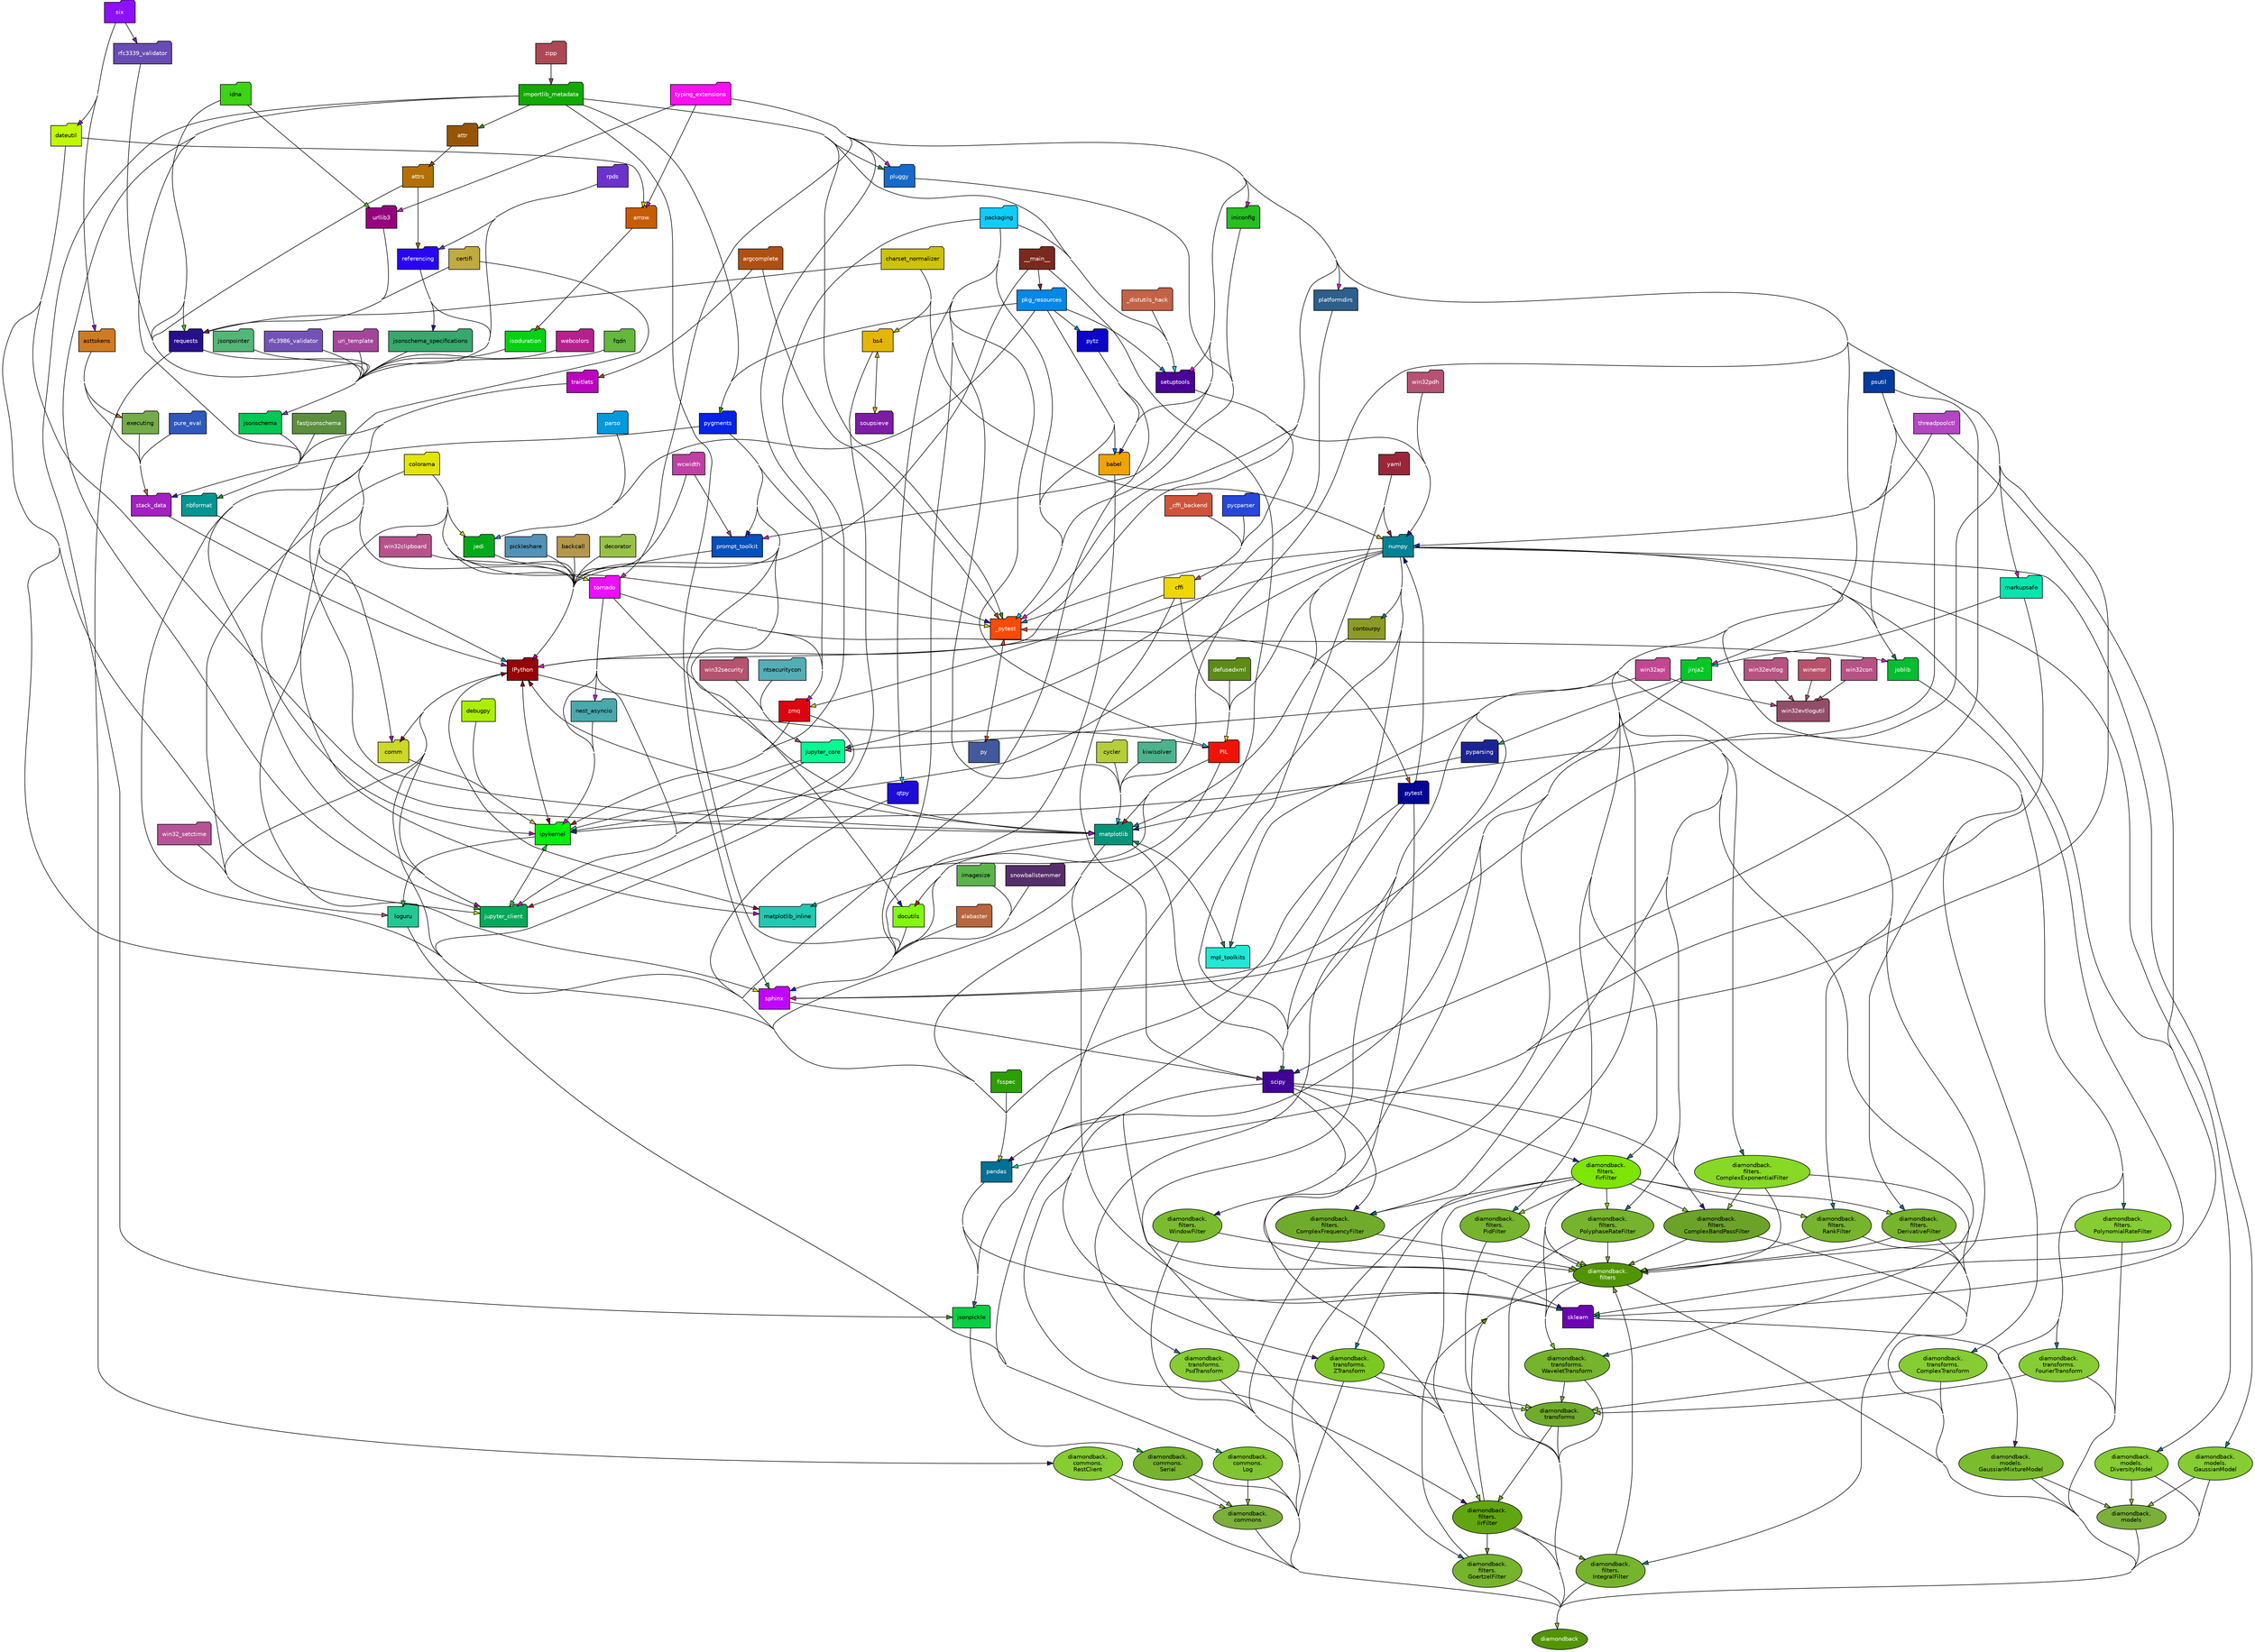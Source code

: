 
digraph G {
    concentrate = true;

    rankdir = TB;
    node [style=filled,fillcolor="#ffffff",fontcolor="#000000",fontname=Helvetica,fontsize=10];

    diamondback [fillcolor="#529503",fontcolor="#ffffff"];
    diamondback_commons [fillcolor="#7ab03a",label="diamondback\.\ncommons"];
    diamondback_commons_Log [fillcolor="#81c431",label="diamondback\.\ncommons\.\nLog"];
    diamondback_commons_RestClient [fillcolor="#86cc33",label="diamondback\.\ncommons\.\nRestClient"];
    diamondback_commons_Serial [fillcolor="#76b42d",label="diamondback\.\ncommons\.\nSerial"];
    diamondback_filters [fillcolor="#529503",fontcolor="#ffffff",label="diamondback\.\nfilters"];
    diamondback_filters_ComplexBandPassFilter [fillcolor="#6ba328",label="diamondback\.\nfilters\.\nComplexBandPassFilter"];
    diamondback_filters_ComplexExponentialFilter [fillcolor="#87d926",label="diamondback\.\nfilters\.\nComplexExponentialFilter"];
    diamondback_filters_ComplexFrequencyFilter [fillcolor="#70ac2b",label="diamondback\.\nfilters\.\nComplexFrequencyFilter"];
    diamondback_filters_DerivativeFilter [fillcolor="#76b42d",label="diamondback\.\nfilters\.\nDerivativeFilter"];
    diamondback_filters_FirFilter [fillcolor="#7fe505",label="diamondback\.\nfilters\.\nFirFilter"];
    diamondback_filters_GoertzelFilter [fillcolor="#76b42d",label="diamondback\.\nfilters\.\nGoertzelFilter"];
    diamondback_filters_IirFilter [fillcolor="#62a512",label="diamondback\.\nfilters\.\nIirFilter"];
    diamondback_filters_IntegralFilter [fillcolor="#76b42d",label="diamondback\.\nfilters\.\nIntegralFilter"];
    diamondback_filters_PidFilter [fillcolor="#76b42d",label="diamondback\.\nfilters\.\nPidFilter"];
    diamondback_filters_PolynomialRateFilter [fillcolor="#86cc33",label="diamondback\.\nfilters\.\nPolynomialRateFilter"];
    diamondback_filters_PolyphaseRateFilter [fillcolor="#76b42d",label="diamondback\.\nfilters\.\nPolyphaseRateFilter"];
    diamondback_filters_RankFilter [fillcolor="#76b42d",label="diamondback\.\nfilters\.\nRankFilter"];
    diamondback_filters_WindowFilter [fillcolor="#7bbc2f",label="diamondback\.\nfilters\.\nWindowFilter"];
    diamondback_models [fillcolor="#7ab03a",label="diamondback\.\nmodels"];
    diamondback_models_DiversityModel [fillcolor="#86cc33",label="diamondback\.\nmodels\.\nDiversityModel"];
    diamondback_models_GaussianMixtureModel [fillcolor="#7bbc2f",label="diamondback\.\nmodels\.\nGaussianMixtureModel"];
    diamondback_models_GaussianModel [fillcolor="#86cc33",label="diamondback\.\nmodels\.\nGaussianModel"];
    diamondback_transforms [fillcolor="#70ac2b",label="diamondback\.\ntransforms"];
    diamondback_transforms_ComplexTransform [fillcolor="#86cc33",label="diamondback\.\ntransforms\.\nComplexTransform"];
    diamondback_transforms_FourierTransform [fillcolor="#86cc33",label="diamondback\.\ntransforms\.\nFourierTransform"];
    diamondback_transforms_PsdTransform [fillcolor="#86cc33",label="diamondback\.\ntransforms\.\nPsdTransform"];
    diamondback_transforms_WaveletTransform [fillcolor="#76b42d",label="diamondback\.\ntransforms\.\nWaveletTransform"];
    diamondback_transforms_ZTransform [fillcolor="#7cc823",label="diamondback\.\ntransforms\.\nZTransform"];
    IPython [fillcolor="#950303",fontcolor="#ffffff",shape="folder"];
    PIL [fillcolor="#ef1306",fontcolor="#ffffff",shape="folder"];
    __main__ [fillcolor="#7a291e",fontcolor="#ffffff",shape="folder"];
    _cffi_backend [fillcolor="#ce543b",fontcolor="#ffffff",shape="folder"];
    _distutils_hack [fillcolor="#c26347",fontcolor="#ffffff",shape="folder"];
    _pytest [fillcolor="#f94a06",fontcolor="#ffffff",shape="folder"];
    alabaster [fillcolor="#b8663d",fontcolor="#ffffff",shape="folder"];
    argcomplete [fillcolor="#af5013",fontcolor="#ffffff",shape="folder"];
    arrow [fillcolor="#c75c05",fontcolor="#ffffff",shape="folder"];
    asttokens [fillcolor="#d07b24",shape="folder"];
    attr [fillcolor="#955503",fontcolor="#ffffff",shape="folder"];
    attrs [fillcolor="#b37004",fontcolor="#ffffff",shape="folder"];
    babel [fillcolor="#efa306",shape="folder"];
    backcall [fillcolor="#b3974c",shape="folder"];
    bs4 [fillcolor="#e5b505",shape="folder"];
    certifi [fillcolor="#c0ab40",shape="folder"];
    cffi [fillcolor="#efd706",shape="folder"];
    charset_normalizer [fillcolor="#ccc30a",shape="folder"];
    colorama [fillcolor="#e3e505",shape="folder"];
    comm [fillcolor="#cdd926",shape="folder"];
    contourpy [fillcolor="#8d9b26",shape="folder"];
    cycler [fillcolor="#b4ce3b",shape="folder"];
    dateutil [fillcolor="#c0f906",shape="folder"];
    debugpy [fillcolor="#abef06",shape="folder"];
    decorator [fillcolor="#98c247",shape="folder"];
    defusedxml [fillcolor="#5d8b18",fontcolor="#ffffff",shape="folder"];
    docutils [fillcolor="#81f910",shape="folder"];
    executing [fillcolor="#73ac49",shape="folder"];
    fastjsonschema [fillcolor="#5c8f3d",fontcolor="#ffffff",shape="folder"];
    fqdn [fillcolor="#64b83d",shape="folder"];
    fsspec [fillcolor="#2c9f04",fontcolor="#ffffff",shape="folder"];
    idna [fillcolor="#3ed317",shape="folder"];
    imagesize [fillcolor="#5cb34c",shape="folder"];
    importlib_metadata [fillcolor="#13a904",fontcolor="#ffffff",shape="folder"];
    iniconfig [fillcolor="#27bf21",shape="folder"];
    ipykernel [fillcolor="#06ef0a",shape="folder"];
    isoduration [fillcolor="#05d114",fontcolor="#ffffff",shape="folder"];
    jedi [fillcolor="#04a919",fontcolor="#ffffff",shape="folder"];
    jinja2 [fillcolor="#05c729",fontcolor="#ffffff",shape="folder"];
    joblib [fillcolor="#04bd31",fontcolor="#ffffff",shape="folder"];
    jsonpickle [fillcolor="#05d142",shape="folder"];
    jsonpointer [fillcolor="#53b676",shape="folder"];
    jsonschema [fillcolor="#05c755",shape="folder"];
    jsonschema_specifications [fillcolor="#38a86c",shape="folder"];
    jupyter_client [fillcolor="#04a95a",fontcolor="#ffffff",shape="folder"];
    jupyter_core [fillcolor="#06f993",shape="folder"];
    kiwisolver [fillcolor="#4cb38d",shape="folder"];
    loguru [fillcolor="#23c895",shape="folder"];
    markupsafe [fillcolor="#05e5ad",shape="folder"];
    matplotlib [fillcolor="#039579",fontcolor="#ffffff",shape="folder"];
    matplotlib_inline [fillcolor="#23c8b1",shape="folder"];
    mpl_toolkits [fillcolor="#22e7d6",shape="folder"];
    nbformat [fillcolor="#039591",fontcolor="#ffffff",shape="folder"];
    nest_asyncio [fillcolor="#49a9ac",shape="folder"];
    ntsecuritycon [fillcolor="#53aeb6",shape="folder"];
    numpy [fillcolor="#038195",fontcolor="#ffffff",shape="folder"];
    packaging [fillcolor="#10ccf9",shape="folder"];
    pandas [fillcolor="#037095",fontcolor="#ffffff",shape="folder"];
    parso [fillcolor="#0599db",fontcolor="#ffffff",shape="folder"];
    pickleshare [fillcolor="#5392b6",shape="folder"];
    pkg_resources [fillcolor="#0587e5",fontcolor="#ffffff",shape="folder"];
    platformdirs [fillcolor="#2e5e8a",fontcolor="#ffffff",shape="folder"];
    pluggy [fillcolor="#166aca",fontcolor="#ffffff",shape="folder"];
    prompt_toolkit [fillcolor="#0450bd",fontcolor="#ffffff",shape="folder"];
    psutil [fillcolor="#043b9f",fontcolor="#ffffff",shape="folder"];
    pure_eval [fillcolor="#2f59bc",fontcolor="#ffffff",shape="folder"];
    py [fillcolor="#43599d",fontcolor="#ffffff",shape="folder"];
    pycparser [fillcolor="#2647d9",fontcolor="#ffffff",shape="folder"];
    pygments [fillcolor="#0523e5",fontcolor="#ffffff",shape="folder"];
    pyparsing [fillcolor="#1a2393",fontcolor="#ffffff",shape="folder"];
    pytest [fillcolor="#030695",fontcolor="#ffffff",shape="folder"];
    pytz [fillcolor="#0c05c7",fontcolor="#ffffff",shape="folder"];
    qtpy [fillcolor="#1e0bd6",fontcolor="#ffffff",shape="folder"];
    referencing [fillcolor="#2906ef",fontcolor="#ffffff",shape="folder"];
    requests [fillcolor="#280f8a",fontcolor="#ffffff",shape="folder"];
    rfc3339_validator [fillcolor="#674cb3",fontcolor="#ffffff",shape="folder"];
    rfc3986_validator [fillcolor="#7353b6",fontcolor="#ffffff",shape="folder"];
    rpds [fillcolor="#6c33cc",fontcolor="#ffffff",shape="folder"];
    scipy [fillcolor="#420395",fontcolor="#ffffff",shape="folder"];
    setuptools [fillcolor="#4a0395",fontcolor="#ffffff",shape="folder"];
    six [fillcolor="#8e10f9",fontcolor="#ffffff",shape="folder"];
    sklearn [fillcolor="#6d04b3",fontcolor="#ffffff",shape="folder"];
    snowballstemmer [fillcolor="#562e6b",fontcolor="#ffffff",shape="folder"];
    soupsieve [fillcolor="#7d1da5",fontcolor="#ffffff",shape="folder"];
    sphinx [fillcolor="#c006f9",fontcolor="#ffffff",shape="folder"];
    stack_data [fillcolor="#a321bf",fontcolor="#ffffff",shape="folder"];
    threadpoolctl [fillcolor="#b347c2",fontcolor="#ffffff",shape="folder"];
    tornado [fillcolor="#ea10f9",fontcolor="#ffffff",shape="folder"];
    traitlets [fillcolor="#bb04bd",fontcolor="#ffffff",shape="folder"];
    typing_extensions [fillcolor="#f910ee",fontcolor="#ffffff",shape="folder"];
    uri_template [fillcolor="#a4469b",fontcolor="#ffffff",shape="folder"];
    urllib3 [fillcolor="#95037e",fontcolor="#ffffff",shape="folder"];
    wcwidth [fillcolor="#c040a4",fontcolor="#ffffff",shape="folder"];
    webcolors [fillcolor="#b6208d",fontcolor="#ffffff",shape="folder"];
    win32_setctime [fillcolor="#b65396",fontcolor="#ffffff",shape="folder"];
    win32api [fillcolor="#c24793",fontcolor="#ffffff",shape="folder"];
    win32clipboard [fillcolor="#b6538b",fontcolor="#ffffff",shape="folder"];
    win32con [fillcolor="#b65385",fontcolor="#ffffff",shape="folder"];
    win32evtlog [fillcolor="#b65380",fontcolor="#ffffff",shape="folder"];
    win32evtlogutil [fillcolor="#924e69",fontcolor="#ffffff",shape="folder"];
    win32pdh [fillcolor="#b65375",fontcolor="#ffffff",shape="folder"];
    win32security [fillcolor="#b6536f",fontcolor="#ffffff",shape="folder"];
    winerror [fillcolor="#b6536a",fontcolor="#ffffff",shape="folder"];
    yaml [fillcolor="#9b263a",fontcolor="#ffffff",shape="folder"];
    zipp [fillcolor="#ac4954",fontcolor="#ffffff",shape="folder"];
    zmq [fillcolor="#db0511",fontcolor="#ffffff",shape="folder"];
    IPython -> PIL [fillcolor="#950303",minlen="2"];
    IPython -> comm [fillcolor="#950303",minlen="2"];
    IPython -> ipykernel [fillcolor="#950303",minlen="3"];
    IPython -> jupyter_client [fillcolor="#950303",minlen="2"];
    IPython -> loguru [fillcolor="#950303",minlen="2"];
    IPython -> matplotlib [fillcolor="#950303",minlen="3"];
    IPython -> matplotlib_inline [fillcolor="#950303",minlen="3"];
    IPython -> pandas [fillcolor="#950303",minlen="4"];
    PIL -> docutils [fillcolor="#ef1306",minlen="4"];
    PIL -> matplotlib [fillcolor="#ef1306",minlen="2"];
    PIL -> matplotlib_inline [fillcolor="#ef1306",minlen="2"];
    PIL -> sphinx [fillcolor="#ef1306",minlen="3"];
    __main__ -> IPython [fillcolor="#7a291e",minlen="3"];
    __main__ -> pandas [fillcolor="#7a291e",minlen="4"];
    __main__ -> pkg_resources [fillcolor="#7a291e"];
    _cffi_backend -> cffi [fillcolor="#ce543b",minlen="2"];
    _distutils_hack -> setuptools [fillcolor="#c26347",minlen="2"];
    _pytest -> py [fillcolor="#f94a06",minlen="3"];
    _pytest -> pytest [fillcolor="#f94a06",minlen="2"];
    alabaster -> sphinx [fillcolor="#b8663d",minlen="2"];
    argcomplete -> _pytest [fillcolor="#af5013",minlen="2"];
    argcomplete -> traitlets [fillcolor="#af5013",minlen="3"];
    arrow -> isoduration [fillcolor="#c75c05",minlen="3"];
    asttokens -> executing [fillcolor="#d07b24",minlen="2"];
    asttokens -> stack_data [fillcolor="#d07b24",minlen="2"];
    attr -> attrs [fillcolor="#955503"];
    attrs -> jsonschema [fillcolor="#b37004",minlen="2"];
    attrs -> referencing [fillcolor="#b37004",minlen="2"];
    babel -> sphinx [fillcolor="#efa306",minlen="3"];
    backcall -> IPython [fillcolor="#b3974c",minlen="3"];
    bs4 -> pandas [fillcolor="#e5b505",minlen="3"];
    bs4 -> soupsieve [fillcolor="#e5b505",minlen="2"];
    certifi -> matplotlib [fillcolor="#c0ab40"];
    certifi -> requests [fillcolor="#c0ab40",minlen="2"];
    cffi -> PIL [fillcolor="#efd706",minlen="2"];
    cffi -> scipy [fillcolor="#efd706",minlen="3"];
    cffi -> zmq [fillcolor="#efd706",minlen="3"];
    charset_normalizer -> bs4 [fillcolor="#ccc30a",minlen="2"];
    charset_normalizer -> numpy [fillcolor="#ccc30a",minlen="3"];
    charset_normalizer -> requests [fillcolor="#ccc30a",minlen="2"];
    colorama -> IPython [fillcolor="#e3e505",minlen="3"];
    colorama -> _pytest [fillcolor="#e3e505",minlen="2"];
    colorama -> jedi [fillcolor="#e3e505",minlen="2"];
    colorama -> loguru [fillcolor="#e3e505",minlen="2"];
    colorama -> sphinx [fillcolor="#e3e505",minlen="3"];
    colorama -> tornado [fillcolor="#e3e505",minlen="2"];
    comm -> ipykernel [fillcolor="#cdd926",minlen="2"];
    contourpy -> matplotlib [fillcolor="#8d9b26",minlen="2"];
    cycler -> matplotlib [fillcolor="#b4ce3b",minlen="2"];
    dateutil -> arrow [fillcolor="#c0f906",minlen="2"];
    dateutil -> jupyter_client [fillcolor="#c0f906",minlen="2"];
    dateutil -> matplotlib [fillcolor="#c0f906",minlen="2"];
    dateutil -> pandas [fillcolor="#c0f906",minlen="3"];
    debugpy -> ipykernel [fillcolor="#abef06",minlen="3"];
    decorator -> IPython [fillcolor="#98c247",minlen="3"];
    defusedxml -> PIL [fillcolor="#5d8b18",minlen="2"];
    diamondback_commons -> diamondback [fillcolor="#7ab03a"];
    diamondback_commons_Log -> diamondback [fillcolor="#81c431",minlen="2"];
    diamondback_commons_Log -> diamondback_commons [fillcolor="#81c431",weight="2"];
    diamondback_commons_RestClient -> diamondback [fillcolor="#86cc33",minlen="2"];
    diamondback_commons_RestClient -> diamondback_commons [fillcolor="#86cc33",weight="2"];
    diamondback_commons_Serial -> diamondback [fillcolor="#76b42d",minlen="2"];
    diamondback_commons_Serial -> diamondback_commons [fillcolor="#76b42d",weight="2"];
    diamondback_filters -> diamondback [fillcolor="#529503"];
    diamondback_filters -> diamondback_transforms_WaveletTransform [fillcolor="#529503",minlen="2"];
    diamondback_filters_ComplexBandPassFilter -> diamondback [fillcolor="#6ba328",minlen="2"];
    diamondback_filters_ComplexBandPassFilter -> diamondback_filters [fillcolor="#6ba328",weight="2"];
    diamondback_filters_ComplexExponentialFilter -> diamondback [fillcolor="#87d926",minlen="2"];
    diamondback_filters_ComplexExponentialFilter -> diamondback_filters [fillcolor="#87d926",weight="2"];
    diamondback_filters_ComplexExponentialFilter -> diamondback_filters_ComplexBandPassFilter [fillcolor="#87d926",weight="2"];
    diamondback_filters_ComplexFrequencyFilter -> diamondback [fillcolor="#70ac2b",minlen="2"];
    diamondback_filters_ComplexFrequencyFilter -> diamondback_filters [fillcolor="#70ac2b",weight="2"];
    diamondback_filters_DerivativeFilter -> diamondback [fillcolor="#76b42d",minlen="2"];
    diamondback_filters_DerivativeFilter -> diamondback_filters [fillcolor="#76b42d",weight="2"];
    diamondback_filters_FirFilter -> diamondback [fillcolor="#7fe505",minlen="2"];
    diamondback_filters_FirFilter -> diamondback_filters [fillcolor="#7fe505",weight="2"];
    diamondback_filters_FirFilter -> diamondback_filters_ComplexBandPassFilter [fillcolor="#7fe505",weight="2"];
    diamondback_filters_FirFilter -> diamondback_filters_ComplexFrequencyFilter [fillcolor="#7fe505",weight="2"];
    diamondback_filters_FirFilter -> diamondback_filters_DerivativeFilter [fillcolor="#7fe505",weight="2"];
    diamondback_filters_FirFilter -> diamondback_filters_IirFilter [fillcolor="#7fe505",weight="2"];
    diamondback_filters_FirFilter -> diamondback_filters_PidFilter [fillcolor="#7fe505",weight="2"];
    diamondback_filters_FirFilter -> diamondback_filters_PolyphaseRateFilter [fillcolor="#7fe505",weight="2"];
    diamondback_filters_FirFilter -> diamondback_filters_RankFilter [fillcolor="#7fe505",weight="2"];
    diamondback_filters_FirFilter -> diamondback_transforms_WaveletTransform [fillcolor="#7fe505",minlen="2"];
    diamondback_filters_GoertzelFilter -> diamondback [fillcolor="#76b42d",minlen="2"];
    diamondback_filters_GoertzelFilter -> diamondback_filters [fillcolor="#76b42d",weight="2"];
    diamondback_filters_IirFilter -> diamondback [fillcolor="#62a512",minlen="2"];
    diamondback_filters_IirFilter -> diamondback_filters [fillcolor="#62a512",weight="2"];
    diamondback_filters_IirFilter -> diamondback_filters_GoertzelFilter [fillcolor="#62a512",weight="2"];
    diamondback_filters_IirFilter -> diamondback_filters_IntegralFilter [fillcolor="#62a512",weight="2"];
    diamondback_filters_IntegralFilter -> diamondback [fillcolor="#76b42d",minlen="2"];
    diamondback_filters_IntegralFilter -> diamondback_filters [fillcolor="#76b42d",weight="2"];
    diamondback_filters_PidFilter -> diamondback [fillcolor="#76b42d",minlen="2"];
    diamondback_filters_PidFilter -> diamondback_filters [fillcolor="#76b42d",weight="2"];
    diamondback_filters_PolynomialRateFilter -> diamondback [fillcolor="#86cc33",minlen="2"];
    diamondback_filters_PolynomialRateFilter -> diamondback_filters [fillcolor="#86cc33",weight="2"];
    diamondback_filters_PolyphaseRateFilter -> diamondback [fillcolor="#76b42d",minlen="2"];
    diamondback_filters_PolyphaseRateFilter -> diamondback_filters [fillcolor="#76b42d",weight="2"];
    diamondback_filters_RankFilter -> diamondback [fillcolor="#76b42d",minlen="2"];
    diamondback_filters_RankFilter -> diamondback_filters [fillcolor="#76b42d",weight="2"];
    diamondback_filters_WindowFilter -> diamondback [fillcolor="#7bbc2f",minlen="2"];
    diamondback_filters_WindowFilter -> diamondback_filters [fillcolor="#7bbc2f",weight="2"];
    diamondback_models -> diamondback [fillcolor="#7ab03a"];
    diamondback_models_DiversityModel -> diamondback [fillcolor="#86cc33",minlen="2"];
    diamondback_models_DiversityModel -> diamondback_models [fillcolor="#86cc33",weight="2"];
    diamondback_models_GaussianMixtureModel -> diamondback [fillcolor="#7bbc2f",minlen="2"];
    diamondback_models_GaussianMixtureModel -> diamondback_models [fillcolor="#7bbc2f",weight="2"];
    diamondback_models_GaussianModel -> diamondback [fillcolor="#86cc33",minlen="2"];
    diamondback_models_GaussianModel -> diamondback_models [fillcolor="#86cc33",weight="2"];
    diamondback_transforms -> diamondback [fillcolor="#70ac2b"];
    diamondback_transforms -> diamondback_filters_IirFilter [fillcolor="#70ac2b",minlen="2"];
    diamondback_transforms_ComplexTransform -> diamondback [fillcolor="#86cc33",minlen="2"];
    diamondback_transforms_ComplexTransform -> diamondback_transforms [fillcolor="#86cc33",weight="2"];
    diamondback_transforms_FourierTransform -> diamondback [fillcolor="#86cc33",minlen="2"];
    diamondback_transforms_FourierTransform -> diamondback_transforms [fillcolor="#86cc33",weight="2"];
    diamondback_transforms_PsdTransform -> diamondback [fillcolor="#86cc33",minlen="2"];
    diamondback_transforms_PsdTransform -> diamondback_transforms [fillcolor="#86cc33",weight="2"];
    diamondback_transforms_WaveletTransform -> diamondback [fillcolor="#76b42d",minlen="2"];
    diamondback_transforms_WaveletTransform -> diamondback_transforms [fillcolor="#76b42d",weight="2"];
    diamondback_transforms_ZTransform -> diamondback [fillcolor="#7cc823",minlen="2"];
    diamondback_transforms_ZTransform -> diamondback_filters_IirFilter [fillcolor="#7cc823",minlen="2"];
    diamondback_transforms_ZTransform -> diamondback_transforms [fillcolor="#7cc823",weight="2"];
    docutils -> sphinx [fillcolor="#81f910",minlen="2"];
    executing -> stack_data [fillcolor="#73ac49",minlen="2"];
    fastjsonschema -> nbformat [fillcolor="#5c8f3d",minlen="2"];
    fqdn -> jsonschema [fillcolor="#64b83d",minlen="2"];
    fsspec -> pandas [fillcolor="#2c9f04",minlen="3"];
    idna -> jsonschema [fillcolor="#3ed317",minlen="2"];
    idna -> requests [fillcolor="#3ed317",minlen="2"];
    idna -> urllib3 [fillcolor="#3ed317",minlen="3"];
    imagesize -> sphinx [fillcolor="#5cb34c",minlen="3"];
    importlib_metadata -> _pytest [fillcolor="#13a904",minlen="2"];
    importlib_metadata -> attr [fillcolor="#13a904"];
    importlib_metadata -> jsonpickle [fillcolor="#13a904",minlen="2"];
    importlib_metadata -> jupyter_client [fillcolor="#13a904",minlen="3"];
    importlib_metadata -> nbformat [fillcolor="#13a904",minlen="2"];
    importlib_metadata -> pluggy [fillcolor="#13a904",minlen="2"];
    importlib_metadata -> pygments [fillcolor="#13a904",minlen="2"];
    importlib_metadata -> setuptools [fillcolor="#13a904",minlen="2"];
    importlib_metadata -> sphinx [fillcolor="#13a904",minlen="2"];
    iniconfig -> _pytest [fillcolor="#27bf21",minlen="2"];
    ipykernel -> IPython [fillcolor="#06ef0a",minlen="2"];
    ipykernel -> jupyter_client [fillcolor="#06ef0a"];
    ipykernel -> loguru [fillcolor="#06ef0a",minlen="2"];
    isoduration -> jsonschema [fillcolor="#05d114",minlen="2"];
    jedi -> IPython [fillcolor="#04a919",minlen="3"];
    jinja2 -> pyparsing [fillcolor="#05c729",minlen="2"];
    jinja2 -> sphinx [fillcolor="#05c729",minlen="3"];
    joblib -> sklearn [fillcolor="#04bd31",minlen="3"];
    jsonpickle -> diamondback_commons_Serial [fillcolor="#05d142",minlen="3"];
    jsonpointer -> jsonschema [fillcolor="#53b676",minlen="2"];
    jsonschema -> nbformat [fillcolor="#05c755",minlen="2"];
    jsonschema_specifications -> jsonschema [fillcolor="#38a86c",minlen="2"];
    jupyter_client -> ipykernel [fillcolor="#04a95a",minlen="2"];
    jupyter_core -> ipykernel [fillcolor="#06f993",minlen="2"];
    jupyter_core -> jupyter_client [fillcolor="#06f993"];
    kiwisolver -> matplotlib [fillcolor="#4cb38d",minlen="2"];
    loguru -> diamondback_commons_Log [fillcolor="#23c895",minlen="3"];
    markupsafe -> jinja2 [fillcolor="#05e5ad",minlen="2"];
    markupsafe -> pandas [fillcolor="#05e5ad",minlen="4"];
    matplotlib -> IPython [fillcolor="#039579",minlen="3"];
    matplotlib -> matplotlib_inline [fillcolor="#039579",minlen="2"];
    matplotlib -> mpl_toolkits [fillcolor="#039579",minlen="3"];
    matplotlib -> pandas [fillcolor="#039579",minlen="3"];
    matplotlib -> scipy [fillcolor="#039579",minlen="3"];
    matplotlib -> sklearn [fillcolor="#039579",minlen="3"];
    matplotlib_inline -> IPython [fillcolor="#23c8b1",minlen="3"];
    mpl_toolkits -> matplotlib [fillcolor="#22e7d6",minlen="3"];
    nbformat -> IPython [fillcolor="#039591",minlen="4"];
    nest_asyncio -> ipykernel [fillcolor="#49a9ac",minlen="2"];
    ntsecuritycon -> jupyter_core [fillcolor="#53aeb6",minlen="2"];
    numpy -> IPython [fillcolor="#038195",minlen="3"];
    numpy -> PIL [fillcolor="#038195",minlen="2"];
    numpy -> _pytest [fillcolor="#038195",minlen="2"];
    numpy -> contourpy [fillcolor="#038195",minlen="2"];
    numpy -> diamondback_commons_Log [fillcolor="#038195",minlen="3"];
    numpy -> diamondback_filters_ComplexBandPassFilter [fillcolor="#038195",minlen="3"];
    numpy -> diamondback_filters_ComplexExponentialFilter [fillcolor="#038195",minlen="3"];
    numpy -> diamondback_filters_ComplexFrequencyFilter [fillcolor="#038195",minlen="3"];
    numpy -> diamondback_filters_DerivativeFilter [fillcolor="#038195",minlen="3"];
    numpy -> diamondback_filters_FirFilter [fillcolor="#038195",minlen="3"];
    numpy -> diamondback_filters_GoertzelFilter [fillcolor="#038195",minlen="3"];
    numpy -> diamondback_filters_IirFilter [fillcolor="#038195",minlen="3"];
    numpy -> diamondback_filters_IntegralFilter [fillcolor="#038195",minlen="3"];
    numpy -> diamondback_filters_PidFilter [fillcolor="#038195",minlen="3"];
    numpy -> diamondback_filters_PolynomialRateFilter [fillcolor="#038195",minlen="3"];
    numpy -> diamondback_filters_PolyphaseRateFilter [fillcolor="#038195",minlen="3"];
    numpy -> diamondback_filters_RankFilter [fillcolor="#038195",minlen="3"];
    numpy -> diamondback_filters_WindowFilter [fillcolor="#038195",minlen="3"];
    numpy -> diamondback_models_DiversityModel [fillcolor="#038195",minlen="3"];
    numpy -> diamondback_models_GaussianMixtureModel [fillcolor="#038195",minlen="3"];
    numpy -> diamondback_models_GaussianModel [fillcolor="#038195",minlen="3"];
    numpy -> diamondback_transforms_ComplexTransform [fillcolor="#038195",minlen="3"];
    numpy -> diamondback_transforms_FourierTransform [fillcolor="#038195",minlen="3"];
    numpy -> diamondback_transforms_PsdTransform [fillcolor="#038195",minlen="3"];
    numpy -> diamondback_transforms_WaveletTransform [fillcolor="#038195",minlen="3"];
    numpy -> diamondback_transforms_ZTransform [fillcolor="#038195",minlen="3"];
    numpy -> ipykernel [fillcolor="#038195",minlen="2"];
    numpy -> joblib [fillcolor="#038195",minlen="3"];
    numpy -> jsonpickle [fillcolor="#038195",minlen="3"];
    numpy -> matplotlib [fillcolor="#038195",minlen="2"];
    numpy -> mpl_toolkits [fillcolor="#038195",minlen="3"];
    numpy -> pandas [fillcolor="#038195",minlen="3"];
    numpy -> scipy [fillcolor="#038195",minlen="3"];
    numpy -> sklearn [fillcolor="#038195",minlen="3"];
    packaging -> PIL [fillcolor="#10ccf9",minlen="2"];
    packaging -> _pytest [fillcolor="#10ccf9",minlen="2"];
    packaging -> ipykernel [fillcolor="#10ccf9",minlen="2"];
    packaging -> matplotlib [fillcolor="#10ccf9",minlen="2"];
    packaging -> qtpy [fillcolor="#10ccf9",minlen="2"];
    packaging -> setuptools [fillcolor="#10ccf9",minlen="4"];
    packaging -> sphinx [fillcolor="#10ccf9",minlen="2"];
    pandas -> jsonpickle [fillcolor="#037095",minlen="3"];
    pandas -> sklearn [fillcolor="#037095",minlen="3"];
    parso -> jedi [fillcolor="#0599db",minlen="3"];
    pickleshare -> IPython [fillcolor="#5392b6",minlen="3"];
    pkg_resources -> _pytest [fillcolor="#0587e5",minlen="2"];
    pkg_resources -> babel [fillcolor="#0587e5",minlen="3"];
    pkg_resources -> jedi [fillcolor="#0587e5",minlen="3"];
    pkg_resources -> pygments [fillcolor="#0587e5",minlen="2"];
    pkg_resources -> pytz [fillcolor="#0587e5"];
    pkg_resources -> setuptools [fillcolor="#0587e5",minlen="2"];
    platformdirs -> jupyter_core [fillcolor="#2e5e8a",minlen="2"];
    pluggy -> _pytest [fillcolor="#166aca",minlen="2"];
    prompt_toolkit -> IPython [fillcolor="#0450bd",minlen="3"];
    psutil -> ipykernel [fillcolor="#043b9f",minlen="2"];
    psutil -> joblib [fillcolor="#043b9f",minlen="4"];
    psutil -> numpy [fillcolor="#043b9f",minlen="4"];
    psutil -> scipy [fillcolor="#043b9f",minlen="3"];
    pure_eval -> stack_data [fillcolor="#2f59bc",minlen="2"];
    py -> _pytest [fillcolor="#43599d",minlen="2"];
    pycparser -> cffi [fillcolor="#2647d9",minlen="2"];
    pygments -> IPython [fillcolor="#0523e5",minlen="3"];
    pygments -> _pytest [fillcolor="#0523e5",minlen="3"];
    pygments -> docutils [fillcolor="#0523e5",minlen="3"];
    pygments -> prompt_toolkit [fillcolor="#0523e5",minlen="3"];
    pygments -> sphinx [fillcolor="#0523e5",minlen="3"];
    pygments -> stack_data [fillcolor="#0523e5",minlen="2"];
    pyparsing -> matplotlib [fillcolor="#1a2393",minlen="2"];
    pytest -> _pytest [fillcolor="#030695",minlen="2"];
    pytest -> numpy [fillcolor="#030695",minlen="4"];
    pytest -> pandas [fillcolor="#030695",minlen="3"];
    pytest -> scipy [fillcolor="#030695",minlen="3"];
    pytest -> sklearn [fillcolor="#030695",minlen="3"];
    pytz -> babel [fillcolor="#0c05c7",minlen="3"];
    pytz -> pandas [fillcolor="#0c05c7",minlen="4"];
    qtpy -> pandas [fillcolor="#1e0bd6",minlen="3"];
    referencing -> jsonschema [fillcolor="#2906ef",minlen="2"];
    referencing -> jsonschema_specifications [fillcolor="#2906ef",minlen="2"];
    requests -> diamondback_commons_RestClient [fillcolor="#280f8a",minlen="3"];
    requests -> jsonschema [fillcolor="#280f8a",minlen="2"];
    rfc3339_validator -> jsonschema [fillcolor="#674cb3",minlen="2"];
    rfc3986_validator -> jsonschema [fillcolor="#7353b6",minlen="2"];
    rpds -> jsonschema [fillcolor="#6c33cc",minlen="2"];
    rpds -> referencing [fillcolor="#6c33cc",minlen="2"];
    scipy -> diamondback_filters_ComplexBandPassFilter [fillcolor="#420395",minlen="3"];
    scipy -> diamondback_filters_ComplexFrequencyFilter [fillcolor="#420395",minlen="3"];
    scipy -> diamondback_filters_FirFilter [fillcolor="#420395",minlen="3"];
    scipy -> diamondback_filters_IirFilter [fillcolor="#420395",minlen="3"];
    scipy -> diamondback_filters_WindowFilter [fillcolor="#420395",minlen="3"];
    scipy -> diamondback_transforms_ZTransform [fillcolor="#420395",minlen="3"];
    scipy -> pandas [fillcolor="#420395",minlen="3"];
    scipy -> sklearn [fillcolor="#420395",minlen="3"];
    setuptools -> cffi [fillcolor="#4a0395",minlen="2"];
    setuptools -> numpy [fillcolor="#4a0395",minlen="4"];
    six -> asttokens [fillcolor="#8e10f9",minlen="2"];
    six -> dateutil [fillcolor="#8e10f9",minlen="3"];
    six -> rfc3339_validator [fillcolor="#8e10f9"];
    sklearn -> diamondback_models_GaussianMixtureModel [fillcolor="#6d04b3",minlen="3"];
    snowballstemmer -> sphinx [fillcolor="#562e6b",minlen="3"];
    soupsieve -> bs4 [fillcolor="#7d1da5",minlen="2"];
    sphinx -> scipy [fillcolor="#c006f9",minlen="3"];
    stack_data -> IPython [fillcolor="#a321bf",minlen="3"];
    threadpoolctl -> numpy [fillcolor="#b347c2",minlen="3"];
    threadpoolctl -> sklearn [fillcolor="#b347c2",minlen="3"];
    tornado -> ipykernel [fillcolor="#ea10f9",minlen="2"];
    tornado -> joblib [fillcolor="#ea10f9",minlen="2"];
    tornado -> jupyter_client [fillcolor="#ea10f9",minlen="2"];
    tornado -> matplotlib [fillcolor="#ea10f9",minlen="3"];
    tornado -> nest_asyncio [fillcolor="#ea10f9",minlen="2"];
    tornado -> zmq [fillcolor="#ea10f9",minlen="3"];
    traitlets -> IPython [fillcolor="#bb04bd",minlen="4"];
    traitlets -> comm [fillcolor="#bb04bd",minlen="3"];
    traitlets -> ipykernel [fillcolor="#bb04bd",minlen="3"];
    traitlets -> jupyter_client [fillcolor="#bb04bd",minlen="3"];
    traitlets -> matplotlib_inline [fillcolor="#bb04bd",minlen="2"];
    traitlets -> nbformat [fillcolor="#bb04bd",minlen="3"];
    traitlets -> pandas [fillcolor="#bb04bd",minlen="4"];
    typing_extensions -> IPython [fillcolor="#f910ee",minlen="3"];
    typing_extensions -> _pytest [fillcolor="#f910ee",minlen="2"];
    typing_extensions -> arrow [fillcolor="#f910ee",minlen="2"];
    typing_extensions -> babel [fillcolor="#f910ee",minlen="2"];
    typing_extensions -> iniconfig [fillcolor="#f910ee",minlen="2"];
    typing_extensions -> jinja2 [fillcolor="#f910ee",minlen="2"];
    typing_extensions -> markupsafe [fillcolor="#f910ee"];
    typing_extensions -> matplotlib [fillcolor="#f910ee",minlen="2"];
    typing_extensions -> pandas [fillcolor="#f910ee",minlen="2"];
    typing_extensions -> platformdirs [fillcolor="#f910ee",minlen="2"];
    typing_extensions -> pluggy [fillcolor="#f910ee",minlen="2"];
    typing_extensions -> prompt_toolkit [fillcolor="#f910ee",minlen="3"];
    typing_extensions -> setuptools [fillcolor="#f910ee",minlen="4"];
    typing_extensions -> sphinx [fillcolor="#f910ee",minlen="2"];
    typing_extensions -> tornado [fillcolor="#f910ee",minlen="2"];
    typing_extensions -> urllib3 [fillcolor="#f910ee",minlen="3"];
    typing_extensions -> zmq [fillcolor="#f910ee",minlen="2"];
    uri_template -> jsonschema [fillcolor="#a4469b",minlen="2"];
    urllib3 -> requests [fillcolor="#95037e",minlen="3"];
    wcwidth -> IPython [fillcolor="#c040a4",minlen="3"];
    wcwidth -> prompt_toolkit [fillcolor="#c040a4",minlen="2"];
    webcolors -> jsonschema [fillcolor="#b6208d",minlen="2"];
    win32_setctime -> loguru [fillcolor="#b65396",minlen="2"];
    win32api -> jupyter_core [fillcolor="#c24793",minlen="2"];
    win32api -> win32evtlogutil [fillcolor="#c24793"];
    win32clipboard -> IPython [fillcolor="#b6538b",minlen="3"];
    win32con -> win32evtlogutil [fillcolor="#b65385"];
    win32evtlog -> win32evtlogutil [fillcolor="#b65380"];
    win32pdh -> numpy [fillcolor="#b65375",minlen="4"];
    win32security -> jupyter_core [fillcolor="#b6536f",minlen="2"];
    winerror -> win32evtlogutil [fillcolor="#b6536a"];
    yaml -> numpy [fillcolor="#9b263a",minlen="2"];
    yaml -> scipy [fillcolor="#9b263a",minlen="2"];
    zipp -> importlib_metadata [fillcolor="#ac4954"];
    zmq -> ipykernel [fillcolor="#db0511",minlen="3"];
    zmq -> jupyter_client [fillcolor="#db0511",minlen="3"];
}


